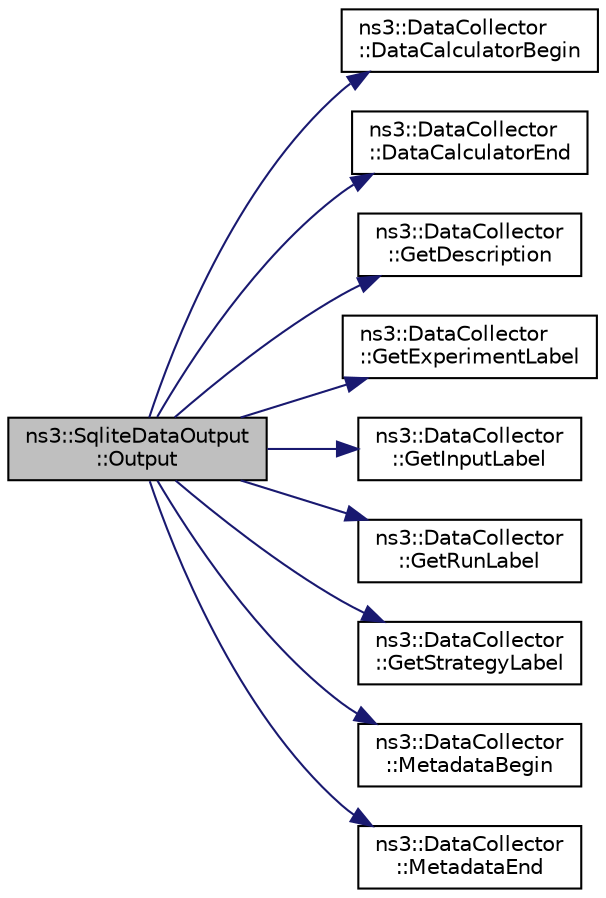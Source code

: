 digraph "ns3::SqliteDataOutput::Output"
{
 // LATEX_PDF_SIZE
  edge [fontname="Helvetica",fontsize="10",labelfontname="Helvetica",labelfontsize="10"];
  node [fontname="Helvetica",fontsize="10",shape=record];
  rankdir="LR";
  Node1 [label="ns3::SqliteDataOutput\l::Output",height=0.2,width=0.4,color="black", fillcolor="grey75", style="filled", fontcolor="black",tooltip="Outputs information from the provided DataCollector."];
  Node1 -> Node2 [color="midnightblue",fontsize="10",style="solid",fontname="Helvetica"];
  Node2 [label="ns3::DataCollector\l::DataCalculatorBegin",height=0.2,width=0.4,color="black", fillcolor="white", style="filled",URL="$classns3_1_1_data_collector.html#a22716600bb9685d1da74ddef53355e6f",tooltip="Returns an iterator to the beginning of the DataCalculator list."];
  Node1 -> Node3 [color="midnightblue",fontsize="10",style="solid",fontname="Helvetica"];
  Node3 [label="ns3::DataCollector\l::DataCalculatorEnd",height=0.2,width=0.4,color="black", fillcolor="white", style="filled",URL="$classns3_1_1_data_collector.html#a26e656c86a375228ae49645c387ad201",tooltip="Returns an iterator to the past-the-end of the DataCalculator list."];
  Node1 -> Node4 [color="midnightblue",fontsize="10",style="solid",fontname="Helvetica"];
  Node4 [label="ns3::DataCollector\l::GetDescription",height=0.2,width=0.4,color="black", fillcolor="white", style="filled",URL="$classns3_1_1_data_collector.html#a42b2f74948ed46338916c6cd7bd8d9ea",tooltip="Return the description label."];
  Node1 -> Node5 [color="midnightblue",fontsize="10",style="solid",fontname="Helvetica"];
  Node5 [label="ns3::DataCollector\l::GetExperimentLabel",height=0.2,width=0.4,color="black", fillcolor="white", style="filled",URL="$classns3_1_1_data_collector.html#a15428f3fd17913a84459fb382bdd98f1",tooltip="Return the experiment label."];
  Node1 -> Node6 [color="midnightblue",fontsize="10",style="solid",fontname="Helvetica"];
  Node6 [label="ns3::DataCollector\l::GetInputLabel",height=0.2,width=0.4,color="black", fillcolor="white", style="filled",URL="$classns3_1_1_data_collector.html#afcad2c66bf77e2b1db1103df639088fe",tooltip="Return the input label."];
  Node1 -> Node7 [color="midnightblue",fontsize="10",style="solid",fontname="Helvetica"];
  Node7 [label="ns3::DataCollector\l::GetRunLabel",height=0.2,width=0.4,color="black", fillcolor="white", style="filled",URL="$classns3_1_1_data_collector.html#a554c42636cdf46b978d79e7d55f57bdc",tooltip="Return the runID label."];
  Node1 -> Node8 [color="midnightblue",fontsize="10",style="solid",fontname="Helvetica"];
  Node8 [label="ns3::DataCollector\l::GetStrategyLabel",height=0.2,width=0.4,color="black", fillcolor="white", style="filled",URL="$classns3_1_1_data_collector.html#a515ba024f6957c33cd500808deb5fc22",tooltip="Return the strategy label."];
  Node1 -> Node9 [color="midnightblue",fontsize="10",style="solid",fontname="Helvetica"];
  Node9 [label="ns3::DataCollector\l::MetadataBegin",height=0.2,width=0.4,color="black", fillcolor="white", style="filled",URL="$classns3_1_1_data_collector.html#a46dcf81704797c44d7194e7f14b43452",tooltip="Returns an iterator to the beginning of the metadata list."];
  Node1 -> Node10 [color="midnightblue",fontsize="10",style="solid",fontname="Helvetica"];
  Node10 [label="ns3::DataCollector\l::MetadataEnd",height=0.2,width=0.4,color="black", fillcolor="white", style="filled",URL="$classns3_1_1_data_collector.html#a49eac13159763a8ef234677e76afc708",tooltip="Returns an iterator to the past-the-end of the metadata list."];
}
